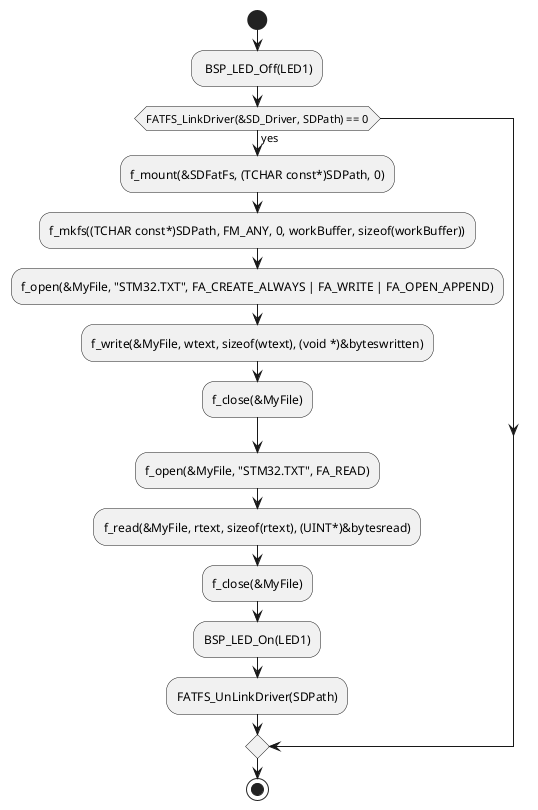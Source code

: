 @startuml

start

: BSP_LED_Off(LED1);

if(FATFS_LinkDriver(&SD_Driver, SDPath) == 0) then (yes)
    :f_mount(&SDFatFs, (TCHAR const*)SDPath, 0);
    :f_mkfs((TCHAR const*)SDPath, FM_ANY, 0, workBuffer, sizeof(workBuffer));
    :f_open(&MyFile, "STM32.TXT", FA_CREATE_ALWAYS | FA_WRITE | FA_OPEN_APPEND);
    :f_write(&MyFile, wtext, sizeof(wtext), (void *)&byteswritten);
    :f_close(&MyFile);
    :f_open(&MyFile, "STM32.TXT", FA_READ);
    :f_read(&MyFile, rtext, sizeof(rtext), (UINT*)&bytesread);
	:f_close(&MyFile);
	:BSP_LED_On(LED1);
	:FATFS_UnLinkDriver(SDPath);
endif 
stop


@enduml 